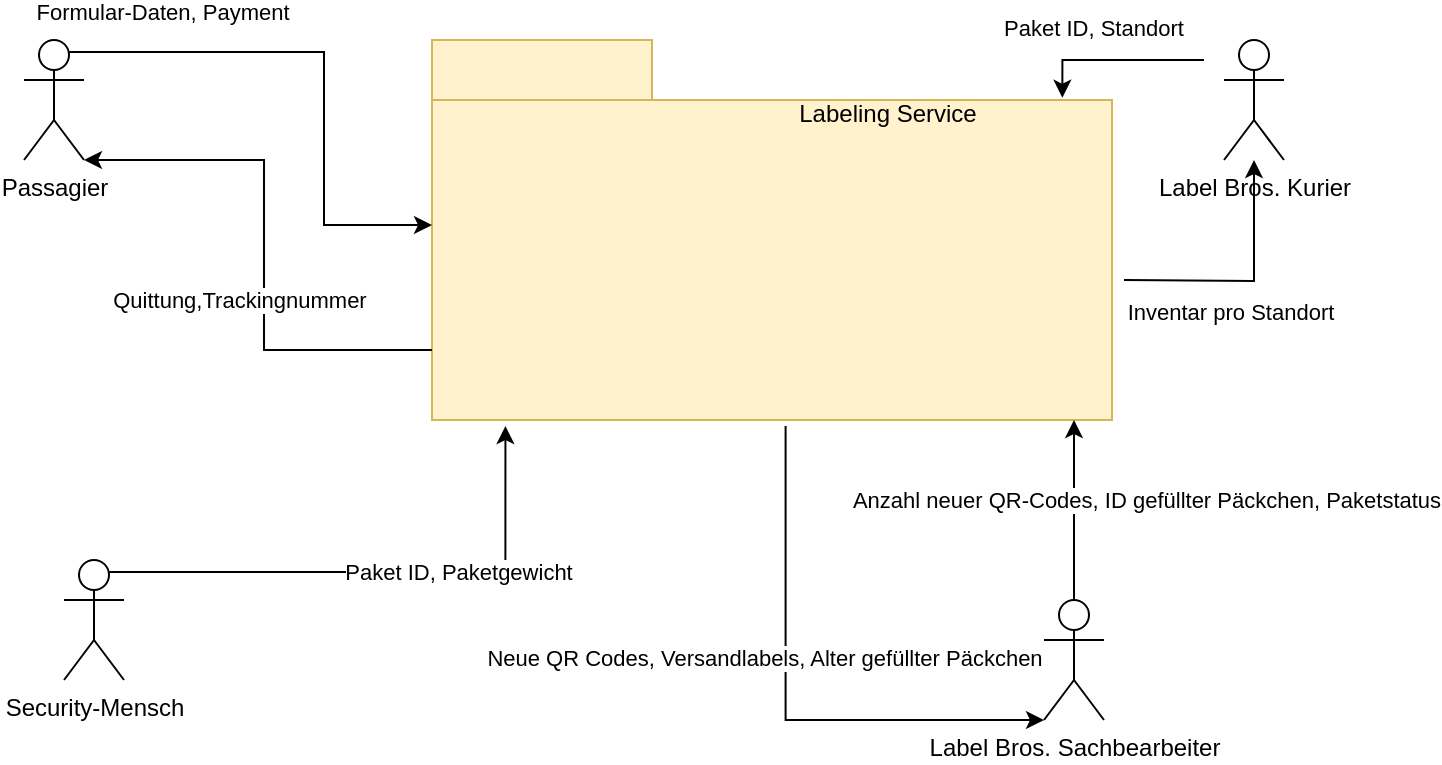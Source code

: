 <mxfile version="22.1.3" type="github">
  <diagram name="Page-1" id="2YBvvXClWsGukQMizWep">
    <mxGraphModel dx="840" dy="520" grid="1" gridSize="10" guides="1" tooltips="1" connect="1" arrows="1" fold="1" page="1" pageScale="1" pageWidth="827" pageHeight="1169" math="0" shadow="0">
      <root>
        <mxCell id="0" />
        <mxCell id="1" parent="0" />
        <mxCell id="WWbPmoFv4cMyil3xhWsc-2" value="" style="shape=folder;fontStyle=1;tabWidth=110;tabHeight=30;tabPosition=left;html=1;boundedLbl=1;labelInHeader=1;container=1;collapsible=0;whiteSpace=wrap;fillColor=#fff2cc;strokeColor=#d6b656;" parent="1" vertex="1">
          <mxGeometry x="244" y="160" width="340" height="190" as="geometry" />
        </mxCell>
        <mxCell id="WWbPmoFv4cMyil3xhWsc-3" value="Labeling Service" style="html=1;strokeColor=none;resizeWidth=1;resizeHeight=1;fillColor=none;part=1;connectable=0;allowArrows=0;deletable=0;whiteSpace=wrap;" parent="WWbPmoFv4cMyil3xhWsc-2" vertex="1">
          <mxGeometry width="136" height="13.571" relative="1" as="geometry">
            <mxPoint x="160" y="30" as="offset" />
          </mxGeometry>
        </mxCell>
        <mxCell id="WWbPmoFv4cMyil3xhWsc-4" value="Passagier" style="shape=umlActor;verticalLabelPosition=bottom;verticalAlign=top;html=1;" parent="1" vertex="1">
          <mxGeometry x="40" y="160" width="30" height="60" as="geometry" />
        </mxCell>
        <mxCell id="WWbPmoFv4cMyil3xhWsc-5" value="Security-Mensch" style="shape=umlActor;verticalLabelPosition=bottom;verticalAlign=top;html=1;" parent="1" vertex="1">
          <mxGeometry x="60" y="420" width="30" height="60" as="geometry" />
        </mxCell>
        <mxCell id="WWbPmoFv4cMyil3xhWsc-7" value="Label Bros. Kurier&lt;br&gt;" style="shape=umlActor;verticalLabelPosition=bottom;verticalAlign=top;html=1;" parent="1" vertex="1">
          <mxGeometry x="640" y="160" width="30" height="60" as="geometry" />
        </mxCell>
        <mxCell id="WWbPmoFv4cMyil3xhWsc-8" value="Label Bros. Sachbearbeiter&lt;br&gt;" style="shape=umlActor;verticalLabelPosition=bottom;verticalAlign=top;html=1;" parent="1" vertex="1">
          <mxGeometry x="550" y="440" width="30" height="60" as="geometry" />
        </mxCell>
        <mxCell id="tnSh4lRwmTEVxGAhFn0a-5" style="edgeStyle=orthogonalEdgeStyle;rounded=0;orthogonalLoop=1;jettySize=auto;html=1;exitX=0.75;exitY=0.1;exitDx=0;exitDy=0;exitPerimeter=0;entryX=0.108;entryY=1.016;entryDx=0;entryDy=0;entryPerimeter=0;" parent="1" source="WWbPmoFv4cMyil3xhWsc-5" target="WWbPmoFv4cMyil3xhWsc-2" edge="1">
          <mxGeometry relative="1" as="geometry" />
        </mxCell>
        <mxCell id="tnSh4lRwmTEVxGAhFn0a-18" value="Paket ID, Paketgewicht" style="edgeLabel;html=1;align=center;verticalAlign=middle;resizable=0;points=[];" parent="tnSh4lRwmTEVxGAhFn0a-5" vertex="1" connectable="0">
          <mxGeometry x="0.303" y="-1" relative="1" as="geometry">
            <mxPoint x="-2" y="-1" as="offset" />
          </mxGeometry>
        </mxCell>
        <mxCell id="tnSh4lRwmTEVxGAhFn0a-7" style="edgeStyle=orthogonalEdgeStyle;rounded=0;orthogonalLoop=1;jettySize=auto;html=1;exitX=0.75;exitY=0.1;exitDx=0;exitDy=0;exitPerimeter=0;entryX=0;entryY=0;entryDx=0;entryDy=92.5;entryPerimeter=0;" parent="1" source="WWbPmoFv4cMyil3xhWsc-4" target="WWbPmoFv4cMyil3xhWsc-2" edge="1">
          <mxGeometry relative="1" as="geometry">
            <Array as="points">
              <mxPoint x="190" y="166" />
              <mxPoint x="190" y="252" />
            </Array>
          </mxGeometry>
        </mxCell>
        <mxCell id="tnSh4lRwmTEVxGAhFn0a-8" value="Formular-Daten, Payment" style="edgeLabel;html=1;align=center;verticalAlign=middle;resizable=0;points=[];" parent="tnSh4lRwmTEVxGAhFn0a-7" vertex="1" connectable="0">
          <mxGeometry x="-0.601" y="-2" relative="1" as="geometry">
            <mxPoint x="-7" y="-22" as="offset" />
          </mxGeometry>
        </mxCell>
        <mxCell id="tnSh4lRwmTEVxGAhFn0a-9" style="edgeStyle=orthogonalEdgeStyle;rounded=0;orthogonalLoop=1;jettySize=auto;html=1;exitX=0;exitY=0;exitDx=0;exitDy=155;exitPerimeter=0;entryX=1;entryY=1;entryDx=0;entryDy=0;entryPerimeter=0;" parent="1" source="WWbPmoFv4cMyil3xhWsc-2" target="WWbPmoFv4cMyil3xhWsc-4" edge="1">
          <mxGeometry relative="1" as="geometry">
            <Array as="points">
              <mxPoint x="160" y="220" />
            </Array>
          </mxGeometry>
        </mxCell>
        <mxCell id="tnSh4lRwmTEVxGAhFn0a-10" value="Quittung,Trackingnummer&amp;nbsp;" style="edgeLabel;html=1;align=center;verticalAlign=middle;resizable=0;points=[];" parent="tnSh4lRwmTEVxGAhFn0a-9" vertex="1" connectable="0">
          <mxGeometry x="-0.098" y="-2" relative="1" as="geometry">
            <mxPoint x="-13" y="12" as="offset" />
          </mxGeometry>
        </mxCell>
        <mxCell id="tnSh4lRwmTEVxGAhFn0a-19" style="edgeStyle=orthogonalEdgeStyle;rounded=0;orthogonalLoop=1;jettySize=auto;html=1;entryX=0.927;entryY=0.152;entryDx=0;entryDy=0;entryPerimeter=0;" parent="1" target="WWbPmoFv4cMyil3xhWsc-2" edge="1">
          <mxGeometry relative="1" as="geometry">
            <mxPoint x="630" y="170" as="sourcePoint" />
            <mxPoint x="560.54" y="178.88" as="targetPoint" />
            <Array as="points">
              <mxPoint x="559" y="170" />
            </Array>
          </mxGeometry>
        </mxCell>
        <mxCell id="tnSh4lRwmTEVxGAhFn0a-20" value="Paket ID, Standort&amp;nbsp;" style="edgeLabel;html=1;align=center;verticalAlign=middle;resizable=0;points=[];" parent="tnSh4lRwmTEVxGAhFn0a-19" vertex="1" connectable="0">
          <mxGeometry x="-0.182" y="-3" relative="1" as="geometry">
            <mxPoint x="-18" y="-13" as="offset" />
          </mxGeometry>
        </mxCell>
        <mxCell id="tnSh4lRwmTEVxGAhFn0a-26" style="edgeStyle=orthogonalEdgeStyle;rounded=0;orthogonalLoop=1;jettySize=auto;html=1;" parent="1" target="WWbPmoFv4cMyil3xhWsc-7" edge="1">
          <mxGeometry relative="1" as="geometry">
            <mxPoint x="590" y="280" as="sourcePoint" />
          </mxGeometry>
        </mxCell>
        <mxCell id="tnSh4lRwmTEVxGAhFn0a-30" value="Inventar pro Standort" style="edgeLabel;html=1;align=center;verticalAlign=middle;resizable=0;points=[];" parent="tnSh4lRwmTEVxGAhFn0a-26" vertex="1" connectable="0">
          <mxGeometry x="-0.456" y="-5" relative="1" as="geometry">
            <mxPoint x="19" y="10" as="offset" />
          </mxGeometry>
        </mxCell>
        <mxCell id="tnSh4lRwmTEVxGAhFn0a-34" style="edgeStyle=orthogonalEdgeStyle;rounded=0;orthogonalLoop=1;jettySize=auto;html=1;exitX=0.52;exitY=1.016;exitDx=0;exitDy=0;exitPerimeter=0;entryX=0;entryY=1;entryDx=0;entryDy=0;entryPerimeter=0;" parent="1" source="WWbPmoFv4cMyil3xhWsc-2" target="WWbPmoFv4cMyil3xhWsc-8" edge="1">
          <mxGeometry relative="1" as="geometry">
            <Array as="points">
              <mxPoint x="421" y="500" />
            </Array>
          </mxGeometry>
        </mxCell>
        <mxCell id="tnSh4lRwmTEVxGAhFn0a-39" value="Neue QR Codes, Versandlabels, Alter gefüllter Päckchen" style="edgeLabel;html=1;align=center;verticalAlign=middle;resizable=0;points=[];" parent="tnSh4lRwmTEVxGAhFn0a-34" vertex="1" connectable="0">
          <mxGeometry x="-0.463" relative="1" as="geometry">
            <mxPoint x="-11" y="42" as="offset" />
          </mxGeometry>
        </mxCell>
        <mxCell id="tnSh4lRwmTEVxGAhFn0a-38" style="edgeStyle=orthogonalEdgeStyle;rounded=0;orthogonalLoop=1;jettySize=auto;html=1;exitX=0.5;exitY=0;exitDx=0;exitDy=0;exitPerimeter=0;" parent="1" source="WWbPmoFv4cMyil3xhWsc-8" edge="1">
          <mxGeometry relative="1" as="geometry">
            <mxPoint x="565" y="420" as="sourcePoint" />
            <mxPoint x="565" y="350" as="targetPoint" />
            <Array as="points" />
          </mxGeometry>
        </mxCell>
        <mxCell id="tnSh4lRwmTEVxGAhFn0a-40" value="Anzahl neuer QR-Codes, ID gefüllter Päckchen, Paketstatus" style="edgeLabel;html=1;align=center;verticalAlign=middle;resizable=0;points=[];" parent="tnSh4lRwmTEVxGAhFn0a-38" vertex="1" connectable="0">
          <mxGeometry x="0.208" y="-3" relative="1" as="geometry">
            <mxPoint x="32" y="4" as="offset" />
          </mxGeometry>
        </mxCell>
      </root>
    </mxGraphModel>
  </diagram>
</mxfile>
